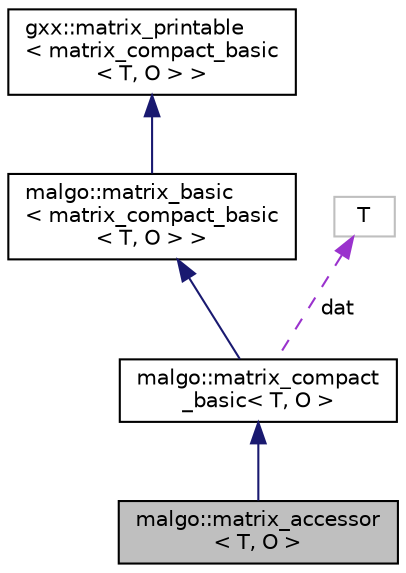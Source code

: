 digraph "malgo::matrix_accessor&lt; T, O &gt;"
{
  edge [fontname="Helvetica",fontsize="10",labelfontname="Helvetica",labelfontsize="10"];
  node [fontname="Helvetica",fontsize="10",shape=record];
  Node1 [label="malgo::matrix_accessor\l\< T, O \>",height=0.2,width=0.4,color="black", fillcolor="grey75", style="filled", fontcolor="black"];
  Node2 -> Node1 [dir="back",color="midnightblue",fontsize="10",style="solid"];
  Node2 [label="malgo::matrix_compact\l_basic\< T, O \>",height=0.2,width=0.4,color="black", fillcolor="white", style="filled",URL="$classmalgo_1_1matrix__compact__basic.html"];
  Node3 -> Node2 [dir="back",color="midnightblue",fontsize="10",style="solid"];
  Node3 [label="malgo::matrix_basic\l\< matrix_compact_basic\l\< T, O \> \>",height=0.2,width=0.4,color="black", fillcolor="white", style="filled",URL="$classmalgo_1_1matrix__basic.html"];
  Node4 -> Node3 [dir="back",color="midnightblue",fontsize="10",style="solid"];
  Node4 [label="gxx::matrix_printable\l\< matrix_compact_basic\l\< T, O \> \>",height=0.2,width=0.4,color="black", fillcolor="white", style="filled",URL="$classgxx_1_1matrix__printable.html"];
  Node5 -> Node2 [dir="back",color="darkorchid3",fontsize="10",style="dashed",label=" dat" ];
  Node5 [label="T",height=0.2,width=0.4,color="grey75", fillcolor="white", style="filled"];
}

